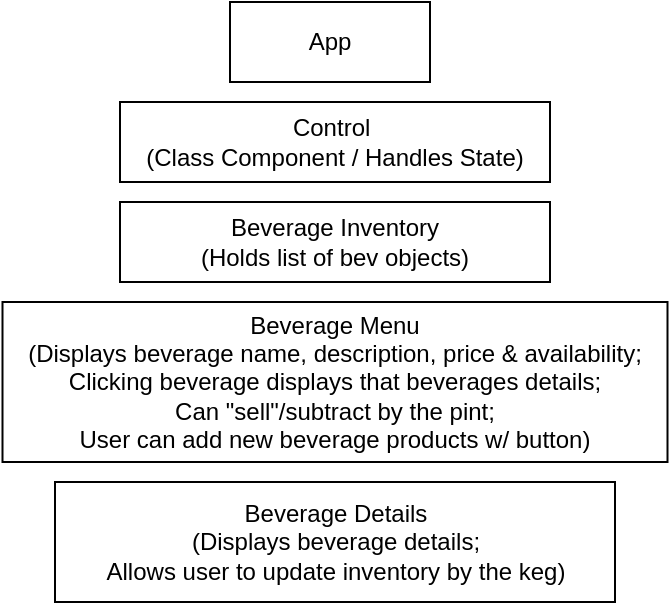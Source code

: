 <mxfile version="17.4.6" type="github">
  <diagram id="eGEJDaj6SYlvqcA72SZF" name="Page-1">
    <mxGraphModel dx="486" dy="541" grid="1" gridSize="10" guides="1" tooltips="1" connect="1" arrows="1" fold="1" page="1" pageScale="1" pageWidth="827" pageHeight="1169" math="0" shadow="0">
      <root>
        <mxCell id="0" />
        <mxCell id="1" parent="0" />
        <mxCell id="y5f6hxjgZu6ScxN4eYrp-1" value="App" style="whiteSpace=wrap;html=1;align=center;" parent="1" vertex="1">
          <mxGeometry x="230" y="40" width="100" height="40" as="geometry" />
        </mxCell>
        <mxCell id="y5f6hxjgZu6ScxN4eYrp-2" value="Control&amp;nbsp;&lt;br&gt;(Class Component / Handles State)" style="whiteSpace=wrap;html=1;align=center;" parent="1" vertex="1">
          <mxGeometry x="175" y="90" width="215" height="40" as="geometry" />
        </mxCell>
        <mxCell id="y5f6hxjgZu6ScxN4eYrp-3" value="Beverage Inventory&lt;br&gt;(Holds list of bev objects)" style="whiteSpace=wrap;html=1;align=center;" parent="1" vertex="1">
          <mxGeometry x="175" y="140" width="215" height="40" as="geometry" />
        </mxCell>
        <mxCell id="y5f6hxjgZu6ScxN4eYrp-5" value="Beverage Details&lt;br&gt;(Displays beverage details;&lt;br&gt;Allows user to update inventory by the keg)" style="whiteSpace=wrap;html=1;align=center;" parent="1" vertex="1">
          <mxGeometry x="142.5" y="280" width="280" height="60" as="geometry" />
        </mxCell>
        <mxCell id="y5f6hxjgZu6ScxN4eYrp-6" value="Beverage Menu&lt;br&gt;(Displays beverage name, description, price &amp;amp; availability;&lt;br&gt;Clicking beverage displays that beverages details;&lt;br&gt;Can &quot;sell&quot;/subtract by the pint;&lt;br&gt;User can add new beverage products w/ button)" style="whiteSpace=wrap;html=1;align=center;" parent="1" vertex="1">
          <mxGeometry x="116.25" y="190" width="332.5" height="80" as="geometry" />
        </mxCell>
      </root>
    </mxGraphModel>
  </diagram>
</mxfile>
